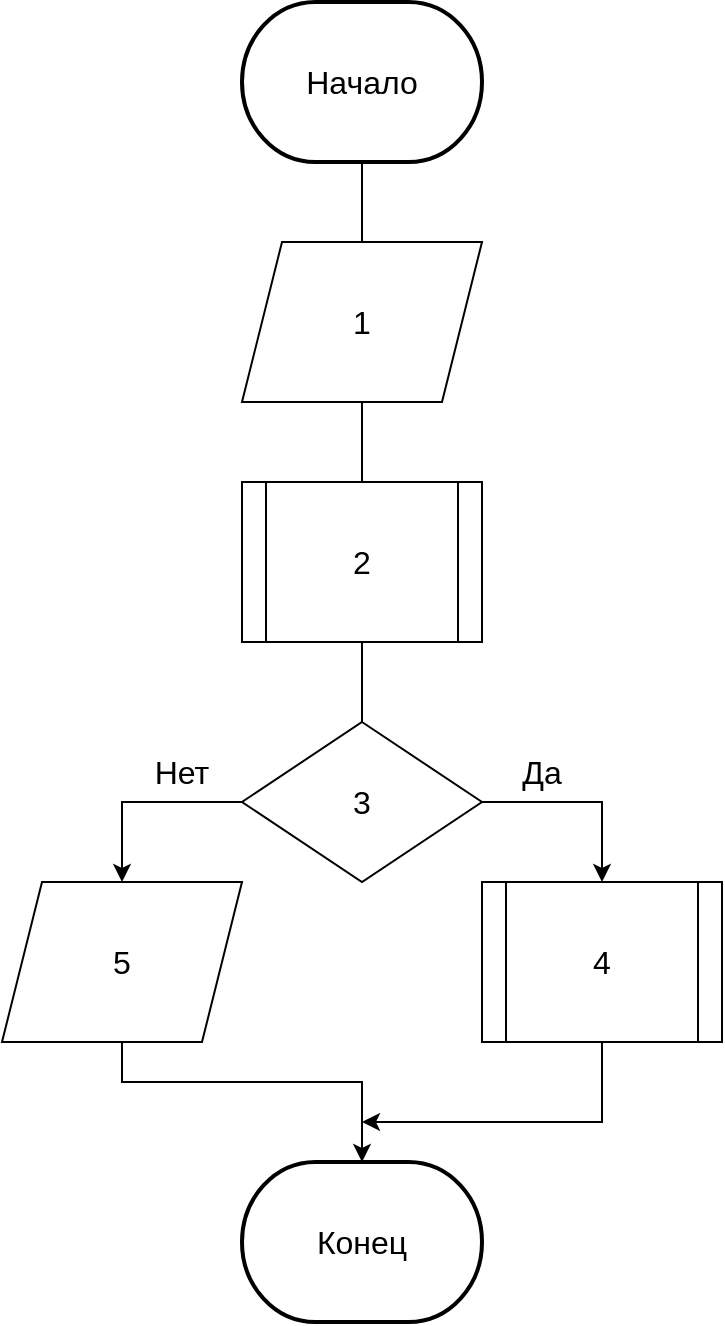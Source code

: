 <mxfile version="20.5.1" type="device"><diagram id="bapP7203xiMq4pGoNxuJ" name="Страница 1"><mxGraphModel dx="1038" dy="523" grid="1" gridSize="10" guides="1" tooltips="1" connect="1" arrows="1" fold="1" page="1" pageScale="1" pageWidth="827" pageHeight="1169" math="0" shadow="0"><root><mxCell id="0"/><mxCell id="1" parent="0"/><mxCell id="xWibM8Qsefz-QHoGnPLA-4" style="edgeStyle=orthogonalEdgeStyle;rounded=0;orthogonalLoop=1;jettySize=auto;html=1;entryX=0.5;entryY=0;entryDx=0;entryDy=0;fontSize=16;endArrow=none;endFill=0;" edge="1" parent="1" source="xWibM8Qsefz-QHoGnPLA-1"><mxGeometry relative="1" as="geometry"><mxPoint x="380" y="160" as="targetPoint"/></mxGeometry></mxCell><mxCell id="xWibM8Qsefz-QHoGnPLA-1" value="&lt;font style=&quot;font-size: 16px;&quot;&gt;Начало&lt;/font&gt;" style="strokeWidth=2;html=1;shape=mxgraph.flowchart.terminator;whiteSpace=wrap;" vertex="1" parent="1"><mxGeometry x="320" y="40" width="120" height="80" as="geometry"/></mxCell><mxCell id="xWibM8Qsefz-QHoGnPLA-10" value="&lt;font style=&quot;font-size: 16px;&quot;&gt;Конец&lt;/font&gt;" style="strokeWidth=2;html=1;shape=mxgraph.flowchart.terminator;whiteSpace=wrap;" vertex="1" parent="1"><mxGeometry x="320" y="620" width="120" height="80" as="geometry"/></mxCell><mxCell id="xWibM8Qsefz-QHoGnPLA-23" style="edgeStyle=orthogonalEdgeStyle;rounded=0;orthogonalLoop=1;jettySize=auto;html=1;entryX=0.5;entryY=0;entryDx=0;entryDy=0;fontSize=16;endArrow=none;endFill=0;" edge="1" parent="1" source="xWibM8Qsefz-QHoGnPLA-21" target="xWibM8Qsefz-QHoGnPLA-22"><mxGeometry relative="1" as="geometry"/></mxCell><mxCell id="xWibM8Qsefz-QHoGnPLA-21" value="&lt;div&gt;1&lt;/div&gt;" style="shape=parallelogram;perimeter=parallelogramPerimeter;whiteSpace=wrap;html=1;fixedSize=1;fontSize=16;" vertex="1" parent="1"><mxGeometry x="320" y="160" width="120" height="80" as="geometry"/></mxCell><mxCell id="xWibM8Qsefz-QHoGnPLA-25" style="edgeStyle=orthogonalEdgeStyle;rounded=0;orthogonalLoop=1;jettySize=auto;html=1;entryX=0.5;entryY=0;entryDx=0;entryDy=0;fontSize=16;endArrow=none;endFill=0;" edge="1" parent="1" source="xWibM8Qsefz-QHoGnPLA-22" target="xWibM8Qsefz-QHoGnPLA-24"><mxGeometry relative="1" as="geometry"/></mxCell><mxCell id="xWibM8Qsefz-QHoGnPLA-22" value="2" style="shape=process;whiteSpace=wrap;html=1;backgroundOutline=1;fontSize=16;" vertex="1" parent="1"><mxGeometry x="320" y="280" width="120" height="80" as="geometry"/></mxCell><mxCell id="xWibM8Qsefz-QHoGnPLA-28" style="edgeStyle=orthogonalEdgeStyle;rounded=0;orthogonalLoop=1;jettySize=auto;html=1;entryX=0.5;entryY=0;entryDx=0;entryDy=0;fontSize=16;" edge="1" parent="1" source="xWibM8Qsefz-QHoGnPLA-24" target="xWibM8Qsefz-QHoGnPLA-27"><mxGeometry relative="1" as="geometry"><Array as="points"><mxPoint x="500" y="440"/></Array></mxGeometry></mxCell><mxCell id="xWibM8Qsefz-QHoGnPLA-30" style="edgeStyle=orthogonalEdgeStyle;rounded=0;orthogonalLoop=1;jettySize=auto;html=1;entryX=0.5;entryY=0;entryDx=0;entryDy=0;fontSize=16;" edge="1" parent="1" source="xWibM8Qsefz-QHoGnPLA-24" target="xWibM8Qsefz-QHoGnPLA-29"><mxGeometry relative="1" as="geometry"><Array as="points"><mxPoint x="260" y="440"/></Array></mxGeometry></mxCell><mxCell id="xWibM8Qsefz-QHoGnPLA-24" value="&lt;div&gt;3&lt;/div&gt;" style="rhombus;whiteSpace=wrap;html=1;fontSize=16;" vertex="1" parent="1"><mxGeometry x="320" y="400" width="120" height="80" as="geometry"/></mxCell><mxCell id="xWibM8Qsefz-QHoGnPLA-37" style="edgeStyle=orthogonalEdgeStyle;rounded=0;orthogonalLoop=1;jettySize=auto;html=1;fontSize=16;" edge="1" parent="1" source="xWibM8Qsefz-QHoGnPLA-27"><mxGeometry relative="1" as="geometry"><mxPoint x="380" y="600" as="targetPoint"/><Array as="points"><mxPoint x="500" y="600"/></Array></mxGeometry></mxCell><mxCell id="xWibM8Qsefz-QHoGnPLA-27" value="4" style="shape=process;whiteSpace=wrap;html=1;backgroundOutline=1;fontSize=16;" vertex="1" parent="1"><mxGeometry x="440" y="480" width="120" height="80" as="geometry"/></mxCell><mxCell id="xWibM8Qsefz-QHoGnPLA-31" style="edgeStyle=orthogonalEdgeStyle;rounded=0;orthogonalLoop=1;jettySize=auto;html=1;entryX=0.5;entryY=0;entryDx=0;entryDy=0;entryPerimeter=0;fontSize=16;" edge="1" parent="1" source="xWibM8Qsefz-QHoGnPLA-29" target="xWibM8Qsefz-QHoGnPLA-10"><mxGeometry relative="1" as="geometry"><Array as="points"><mxPoint x="260" y="580"/><mxPoint x="380" y="580"/></Array></mxGeometry></mxCell><mxCell id="xWibM8Qsefz-QHoGnPLA-29" value="5" style="shape=parallelogram;perimeter=parallelogramPerimeter;whiteSpace=wrap;html=1;fixedSize=1;fontSize=16;" vertex="1" parent="1"><mxGeometry x="200" y="480" width="120" height="80" as="geometry"/></mxCell><mxCell id="xWibM8Qsefz-QHoGnPLA-38" value="Да" style="text;html=1;strokeColor=none;fillColor=none;align=center;verticalAlign=middle;whiteSpace=wrap;rounded=0;fontSize=16;" vertex="1" parent="1"><mxGeometry x="440" y="410" width="60" height="30" as="geometry"/></mxCell><mxCell id="xWibM8Qsefz-QHoGnPLA-39" value="Нет" style="text;html=1;strokeColor=none;fillColor=none;align=center;verticalAlign=middle;whiteSpace=wrap;rounded=0;fontSize=16;" vertex="1" parent="1"><mxGeometry x="260" y="410" width="60" height="30" as="geometry"/></mxCell></root></mxGraphModel></diagram></mxfile>
